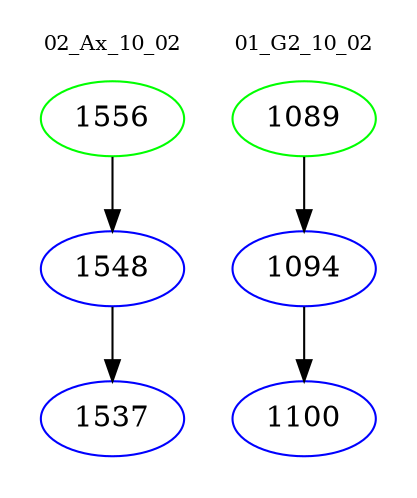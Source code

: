 digraph{
subgraph cluster_0 {
color = white
label = "02_Ax_10_02";
fontsize=10;
T0_1556 [label="1556", color="green"]
T0_1556 -> T0_1548 [color="black"]
T0_1548 [label="1548", color="blue"]
T0_1548 -> T0_1537 [color="black"]
T0_1537 [label="1537", color="blue"]
}
subgraph cluster_1 {
color = white
label = "01_G2_10_02";
fontsize=10;
T1_1089 [label="1089", color="green"]
T1_1089 -> T1_1094 [color="black"]
T1_1094 [label="1094", color="blue"]
T1_1094 -> T1_1100 [color="black"]
T1_1100 [label="1100", color="blue"]
}
}
